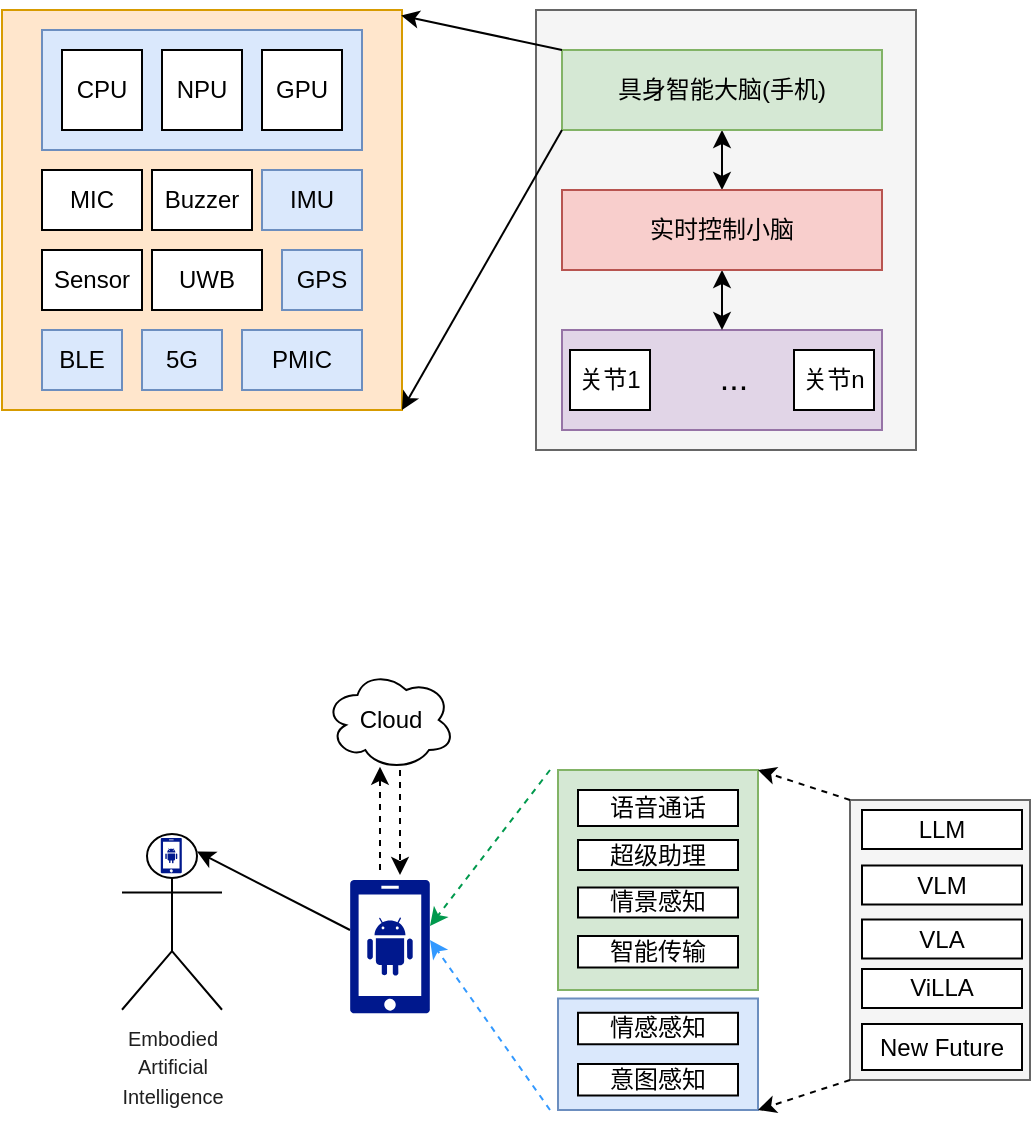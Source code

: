 <mxfile version="26.1.0">
  <diagram name="第 1 页" id="d9FgsTTPN8frSzhK8Qig">
    <mxGraphModel dx="683" dy="329" grid="0" gridSize="10" guides="1" tooltips="1" connect="1" arrows="1" fold="1" page="1" pageScale="1" pageWidth="827" pageHeight="1169" background="none" math="0" shadow="0">
      <root>
        <mxCell id="0" />
        <mxCell id="1" parent="0" />
        <mxCell id="CI35cIFT2is_V0Kbj9Z2-85" value="" style="rounded=0;whiteSpace=wrap;html=1;fillColor=#f5f5f5;strokeColor=#666666;fontColor=#333333;" vertex="1" parent="1">
          <mxGeometry x="554" y="555" width="90" height="140" as="geometry" />
        </mxCell>
        <mxCell id="CI35cIFT2is_V0Kbj9Z2-83" value="" style="rounded=0;whiteSpace=wrap;html=1;fillColor=#dae8fc;strokeColor=#6c8ebf;" vertex="1" parent="1">
          <mxGeometry x="408" y="654.25" width="100" height="55.75" as="geometry" />
        </mxCell>
        <mxCell id="CI35cIFT2is_V0Kbj9Z2-32" value="" style="rounded=0;whiteSpace=wrap;html=1;fillColor=#f5f5f5;fontColor=#333333;strokeColor=#666666;" vertex="1" parent="1">
          <mxGeometry x="397" y="160" width="190" height="220" as="geometry" />
        </mxCell>
        <mxCell id="CI35cIFT2is_V0Kbj9Z2-29" value="" style="rounded=0;whiteSpace=wrap;html=1;fillColor=#e1d5e7;strokeColor=#9673a6;" vertex="1" parent="1">
          <mxGeometry x="410" y="320" width="160" height="50" as="geometry" />
        </mxCell>
        <mxCell id="CI35cIFT2is_V0Kbj9Z2-25" style="edgeStyle=orthogonalEdgeStyle;rounded=0;orthogonalLoop=1;jettySize=auto;html=1;exitX=0.5;exitY=1;exitDx=0;exitDy=0;entryX=0.5;entryY=0;entryDx=0;entryDy=0;startArrow=classic;startFill=1;strokeColor=#000000;" edge="1" parent="1" source="CI35cIFT2is_V0Kbj9Z2-16" target="CI35cIFT2is_V0Kbj9Z2-24">
          <mxGeometry relative="1" as="geometry" />
        </mxCell>
        <mxCell id="CI35cIFT2is_V0Kbj9Z2-16" value="具身智能大脑(手机)" style="rounded=0;whiteSpace=wrap;html=1;fillColor=#d5e8d4;strokeColor=#82b366;" vertex="1" parent="1">
          <mxGeometry x="410" y="180" width="160" height="40" as="geometry" />
        </mxCell>
        <mxCell id="CI35cIFT2is_V0Kbj9Z2-31" style="edgeStyle=orthogonalEdgeStyle;rounded=0;orthogonalLoop=1;jettySize=auto;html=1;exitX=0.5;exitY=1;exitDx=0;exitDy=0;entryX=0.5;entryY=0;entryDx=0;entryDy=0;startArrow=classic;startFill=1;" edge="1" parent="1" source="CI35cIFT2is_V0Kbj9Z2-24" target="CI35cIFT2is_V0Kbj9Z2-29">
          <mxGeometry relative="1" as="geometry" />
        </mxCell>
        <mxCell id="CI35cIFT2is_V0Kbj9Z2-24" value="实时控制小脑" style="rounded=0;whiteSpace=wrap;html=1;fillColor=#f8cecc;strokeColor=#b85450;" vertex="1" parent="1">
          <mxGeometry x="410" y="250" width="160" height="40" as="geometry" />
        </mxCell>
        <mxCell id="CI35cIFT2is_V0Kbj9Z2-26" value="关节1" style="rounded=0;whiteSpace=wrap;html=1;" vertex="1" parent="1">
          <mxGeometry x="414" y="330" width="40" height="30" as="geometry" />
        </mxCell>
        <mxCell id="CI35cIFT2is_V0Kbj9Z2-28" value="关节n" style="rounded=0;whiteSpace=wrap;html=1;" vertex="1" parent="1">
          <mxGeometry x="526" y="330" width="40" height="30" as="geometry" />
        </mxCell>
        <mxCell id="CI35cIFT2is_V0Kbj9Z2-30" value="..." style="text;strokeColor=none;align=center;fillColor=none;html=1;verticalAlign=middle;whiteSpace=wrap;rounded=0;fontSize=17;" vertex="1" parent="1">
          <mxGeometry x="466" y="330" width="60" height="30" as="geometry" />
        </mxCell>
        <mxCell id="CI35cIFT2is_V0Kbj9Z2-33" value="" style="group" vertex="1" connectable="0" parent="1">
          <mxGeometry x="130" y="160" width="200" height="200" as="geometry" />
        </mxCell>
        <mxCell id="CI35cIFT2is_V0Kbj9Z2-15" value="" style="rounded=0;whiteSpace=wrap;html=1;fillColor=#ffe6cc;strokeColor=#d79b00;" vertex="1" parent="CI35cIFT2is_V0Kbj9Z2-33">
          <mxGeometry width="200" height="200" as="geometry" />
        </mxCell>
        <mxCell id="CI35cIFT2is_V0Kbj9Z2-4" value="" style="rounded=0;whiteSpace=wrap;html=1;fillColor=#dae8fc;strokeColor=#6c8ebf;" vertex="1" parent="CI35cIFT2is_V0Kbj9Z2-33">
          <mxGeometry x="20" y="10" width="160" height="60" as="geometry" />
        </mxCell>
        <mxCell id="CI35cIFT2is_V0Kbj9Z2-1" value="CPU" style="rounded=0;whiteSpace=wrap;html=1;" vertex="1" parent="CI35cIFT2is_V0Kbj9Z2-33">
          <mxGeometry x="30" y="20" width="40" height="40" as="geometry" />
        </mxCell>
        <mxCell id="CI35cIFT2is_V0Kbj9Z2-2" value="NPU" style="rounded=0;whiteSpace=wrap;html=1;" vertex="1" parent="CI35cIFT2is_V0Kbj9Z2-33">
          <mxGeometry x="80" y="20" width="40" height="40" as="geometry" />
        </mxCell>
        <mxCell id="CI35cIFT2is_V0Kbj9Z2-3" value="GPU" style="rounded=0;whiteSpace=wrap;html=1;" vertex="1" parent="CI35cIFT2is_V0Kbj9Z2-33">
          <mxGeometry x="130" y="20" width="40" height="40" as="geometry" />
        </mxCell>
        <mxCell id="CI35cIFT2is_V0Kbj9Z2-6" value="MIC" style="rounded=0;whiteSpace=wrap;html=1;" vertex="1" parent="CI35cIFT2is_V0Kbj9Z2-33">
          <mxGeometry x="20" y="80" width="50" height="30" as="geometry" />
        </mxCell>
        <mxCell id="CI35cIFT2is_V0Kbj9Z2-7" value="Buzzer" style="rounded=0;whiteSpace=wrap;html=1;" vertex="1" parent="CI35cIFT2is_V0Kbj9Z2-33">
          <mxGeometry x="75" y="80" width="50" height="30" as="geometry" />
        </mxCell>
        <mxCell id="CI35cIFT2is_V0Kbj9Z2-8" value="IMU" style="rounded=0;whiteSpace=wrap;html=1;fillColor=#dae8fc;strokeColor=#6c8ebf;" vertex="1" parent="CI35cIFT2is_V0Kbj9Z2-33">
          <mxGeometry x="130" y="80" width="50" height="30" as="geometry" />
        </mxCell>
        <mxCell id="CI35cIFT2is_V0Kbj9Z2-9" value="Sensor" style="rounded=0;whiteSpace=wrap;html=1;" vertex="1" parent="CI35cIFT2is_V0Kbj9Z2-33">
          <mxGeometry x="20" y="120" width="50" height="30" as="geometry" />
        </mxCell>
        <mxCell id="CI35cIFT2is_V0Kbj9Z2-10" value="UWB" style="rounded=0;whiteSpace=wrap;html=1;" vertex="1" parent="CI35cIFT2is_V0Kbj9Z2-33">
          <mxGeometry x="75" y="120" width="55" height="30" as="geometry" />
        </mxCell>
        <mxCell id="CI35cIFT2is_V0Kbj9Z2-11" value="GPS" style="rounded=0;whiteSpace=wrap;html=1;fillColor=#dae8fc;strokeColor=#6c8ebf;" vertex="1" parent="CI35cIFT2is_V0Kbj9Z2-33">
          <mxGeometry x="140" y="120" width="40" height="30" as="geometry" />
        </mxCell>
        <mxCell id="CI35cIFT2is_V0Kbj9Z2-12" value="BLE" style="rounded=0;whiteSpace=wrap;html=1;fillColor=#dae8fc;strokeColor=#6c8ebf;" vertex="1" parent="CI35cIFT2is_V0Kbj9Z2-33">
          <mxGeometry x="20" y="160" width="40" height="30" as="geometry" />
        </mxCell>
        <mxCell id="CI35cIFT2is_V0Kbj9Z2-13" value="5G" style="rounded=0;whiteSpace=wrap;html=1;fillColor=#dae8fc;strokeColor=#6c8ebf;" vertex="1" parent="CI35cIFT2is_V0Kbj9Z2-33">
          <mxGeometry x="70" y="160" width="40" height="30" as="geometry" />
        </mxCell>
        <mxCell id="CI35cIFT2is_V0Kbj9Z2-14" value="PMIC" style="rounded=0;whiteSpace=wrap;html=1;fillColor=#dae8fc;strokeColor=#6c8ebf;" vertex="1" parent="CI35cIFT2is_V0Kbj9Z2-33">
          <mxGeometry x="120" y="160" width="60" height="30" as="geometry" />
        </mxCell>
        <mxCell id="CI35cIFT2is_V0Kbj9Z2-35" value="" style="endArrow=classic;html=1;rounded=0;entryX=0.998;entryY=0.014;entryDx=0;entryDy=0;entryPerimeter=0;exitX=0;exitY=0;exitDx=0;exitDy=0;" edge="1" parent="1" source="CI35cIFT2is_V0Kbj9Z2-16" target="CI35cIFT2is_V0Kbj9Z2-15">
          <mxGeometry width="50" height="50" relative="1" as="geometry">
            <mxPoint x="320" y="270" as="sourcePoint" />
            <mxPoint x="370" y="220" as="targetPoint" />
          </mxGeometry>
        </mxCell>
        <mxCell id="CI35cIFT2is_V0Kbj9Z2-36" value="" style="endArrow=classic;html=1;rounded=0;entryX=1;entryY=1;entryDx=0;entryDy=0;exitX=0;exitY=1;exitDx=0;exitDy=0;" edge="1" parent="1" source="CI35cIFT2is_V0Kbj9Z2-16" target="CI35cIFT2is_V0Kbj9Z2-15">
          <mxGeometry width="50" height="50" relative="1" as="geometry">
            <mxPoint x="340" y="300" as="sourcePoint" />
            <mxPoint x="390" y="250" as="targetPoint" />
          </mxGeometry>
        </mxCell>
        <mxCell id="CI35cIFT2is_V0Kbj9Z2-44" value="" style="sketch=0;aspect=fixed;pointerEvents=1;shadow=0;dashed=0;html=1;strokeColor=none;labelPosition=center;verticalLabelPosition=bottom;verticalAlign=top;align=center;fillColor=#00188D;shape=mxgraph.mscae.enterprise.android_phone" vertex="1" parent="1">
          <mxGeometry x="304" y="595" width="40" height="66.67" as="geometry" />
        </mxCell>
        <mxCell id="CI35cIFT2is_V0Kbj9Z2-46" value="Cloud" style="ellipse;shape=cloud;whiteSpace=wrap;html=1;" vertex="1" parent="1">
          <mxGeometry x="291.5" y="490" width="65" height="50" as="geometry" />
        </mxCell>
        <mxCell id="CI35cIFT2is_V0Kbj9Z2-51" value="" style="endArrow=classic;html=1;rounded=0;entryX=0.75;entryY=0.1;entryDx=0;entryDy=0;entryPerimeter=0;" edge="1" parent="1" target="CI35cIFT2is_V0Kbj9Z2-42">
          <mxGeometry width="50" height="50" relative="1" as="geometry">
            <mxPoint x="304" y="620" as="sourcePoint" />
            <mxPoint x="230" y="600" as="targetPoint" />
          </mxGeometry>
        </mxCell>
        <mxCell id="CI35cIFT2is_V0Kbj9Z2-54" value="" style="endArrow=classic;html=1;rounded=0;dashed=1;strokeColor=light-dark(#3399FF,#8282FF);" edge="1" parent="1">
          <mxGeometry width="50" height="50" relative="1" as="geometry">
            <mxPoint x="404" y="710" as="sourcePoint" />
            <mxPoint x="344" y="625" as="targetPoint" />
          </mxGeometry>
        </mxCell>
        <mxCell id="CI35cIFT2is_V0Kbj9Z2-55" value="" style="endArrow=classic;html=1;rounded=0;dashed=1;strokeColor=#00994D;" edge="1" parent="1">
          <mxGeometry width="50" height="50" relative="1" as="geometry">
            <mxPoint x="404" y="540" as="sourcePoint" />
            <mxPoint x="344" y="618" as="targetPoint" />
          </mxGeometry>
        </mxCell>
        <mxCell id="CI35cIFT2is_V0Kbj9Z2-56" value="LLM" style="rounded=0;whiteSpace=wrap;html=1;" vertex="1" parent="1">
          <mxGeometry x="560" y="560" width="80" height="19.5" as="geometry" />
        </mxCell>
        <mxCell id="CI35cIFT2is_V0Kbj9Z2-57" value="VLM" style="rounded=0;whiteSpace=wrap;html=1;" vertex="1" parent="1">
          <mxGeometry x="560" y="587.75" width="80" height="19.5" as="geometry" />
        </mxCell>
        <mxCell id="CI35cIFT2is_V0Kbj9Z2-58" value="VLA" style="rounded=0;whiteSpace=wrap;html=1;" vertex="1" parent="1">
          <mxGeometry x="560" y="614.75" width="80" height="19.5" as="geometry" />
        </mxCell>
        <mxCell id="CI35cIFT2is_V0Kbj9Z2-59" value="ViLLA" style="rounded=0;whiteSpace=wrap;html=1;" vertex="1" parent="1">
          <mxGeometry x="560" y="639.5" width="80" height="19.5" as="geometry" />
        </mxCell>
        <mxCell id="CI35cIFT2is_V0Kbj9Z2-62" value="" style="group;fillColor=#dae8fc;strokeColor=#6c8ebf;container=0;" vertex="1" connectable="0" parent="1">
          <mxGeometry x="408" y="540" width="100" height="110" as="geometry" />
        </mxCell>
        <mxCell id="CI35cIFT2is_V0Kbj9Z2-63" value="情感感知" style="rounded=0;whiteSpace=wrap;html=1;" vertex="1" parent="1">
          <mxGeometry x="418" y="661.38" width="80" height="15.75" as="geometry" />
        </mxCell>
        <mxCell id="CI35cIFT2is_V0Kbj9Z2-64" value="意图感知" style="rounded=0;whiteSpace=wrap;html=1;" vertex="1" parent="1">
          <mxGeometry x="418" y="687" width="80" height="15.75" as="geometry" />
        </mxCell>
        <mxCell id="CI35cIFT2is_V0Kbj9Z2-65" value="" style="endArrow=classic;html=1;rounded=0;entryX=0.423;entryY=0.968;entryDx=0;entryDy=0;entryPerimeter=0;dashed=1;" edge="1" parent="1" target="CI35cIFT2is_V0Kbj9Z2-46">
          <mxGeometry width="50" height="50" relative="1" as="geometry">
            <mxPoint x="319" y="590" as="sourcePoint" />
            <mxPoint x="349" y="550" as="targetPoint" />
          </mxGeometry>
        </mxCell>
        <mxCell id="CI35cIFT2is_V0Kbj9Z2-66" value="" style="endArrow=classic;html=1;rounded=0;exitX=0.577;exitY=1;exitDx=0;exitDy=0;exitPerimeter=0;dashed=1;" edge="1" parent="1" source="CI35cIFT2is_V0Kbj9Z2-46">
          <mxGeometry width="50" height="50" relative="1" as="geometry">
            <mxPoint x="327.25" y="540" as="sourcePoint" />
            <mxPoint x="329" y="592.5" as="targetPoint" />
          </mxGeometry>
        </mxCell>
        <mxCell id="CI35cIFT2is_V0Kbj9Z2-61" value="" style="rounded=0;whiteSpace=wrap;html=1;fillColor=#d5e8d4;strokeColor=#82b366;" vertex="1" parent="1">
          <mxGeometry x="408" y="540" width="100" height="110" as="geometry" />
        </mxCell>
        <mxCell id="CI35cIFT2is_V0Kbj9Z2-45" value="语音通话" style="rounded=0;whiteSpace=wrap;html=1;" vertex="1" parent="1">
          <mxGeometry x="418" y="550" width="80" height="18" as="geometry" />
        </mxCell>
        <mxCell id="CI35cIFT2is_V0Kbj9Z2-48" value="超级助理" style="rounded=0;whiteSpace=wrap;html=1;" vertex="1" parent="1">
          <mxGeometry x="418" y="575" width="80" height="15" as="geometry" />
        </mxCell>
        <mxCell id="CI35cIFT2is_V0Kbj9Z2-52" value="智能传输" style="rounded=0;whiteSpace=wrap;html=1;" vertex="1" parent="1">
          <mxGeometry x="418" y="623" width="80" height="15.75" as="geometry" />
        </mxCell>
        <mxCell id="CI35cIFT2is_V0Kbj9Z2-60" value="情景感知" style="rounded=0;whiteSpace=wrap;html=1;" vertex="1" parent="1">
          <mxGeometry x="418" y="598.75" width="80" height="15" as="geometry" />
        </mxCell>
        <mxCell id="CI35cIFT2is_V0Kbj9Z2-84" value="New Future" style="rounded=0;whiteSpace=wrap;html=1;" vertex="1" parent="1">
          <mxGeometry x="560" y="667" width="80" height="23" as="geometry" />
        </mxCell>
        <mxCell id="CI35cIFT2is_V0Kbj9Z2-88" value="" style="endArrow=classic;html=1;rounded=0;dashed=1;strokeColor=light-dark(#000000,#8282FF);exitX=0;exitY=1;exitDx=0;exitDy=0;" edge="1" parent="1" source="CI35cIFT2is_V0Kbj9Z2-85">
          <mxGeometry width="50" height="50" relative="1" as="geometry">
            <mxPoint x="568" y="795" as="sourcePoint" />
            <mxPoint x="508" y="710" as="targetPoint" />
          </mxGeometry>
        </mxCell>
        <mxCell id="CI35cIFT2is_V0Kbj9Z2-89" value="" style="endArrow=classic;html=1;rounded=0;dashed=1;strokeColor=light-dark(#000000,#8282FF);exitX=0;exitY=0;exitDx=0;exitDy=0;" edge="1" parent="1" source="CI35cIFT2is_V0Kbj9Z2-85">
          <mxGeometry width="50" height="50" relative="1" as="geometry">
            <mxPoint x="554" y="525" as="sourcePoint" />
            <mxPoint x="508" y="540" as="targetPoint" />
          </mxGeometry>
        </mxCell>
        <mxCell id="CI35cIFT2is_V0Kbj9Z2-90" value="" style="group" vertex="1" connectable="0" parent="1">
          <mxGeometry x="190" y="572" width="50" height="87.87" as="geometry" />
        </mxCell>
        <mxCell id="CI35cIFT2is_V0Kbj9Z2-42" value="&lt;span style=&quot;color: rgb(31, 31, 31); font-family: Arial, sans-serif; text-align: start; text-wrap: wrap; background-color: rgb(255, 255, 255);&quot;&gt;&lt;font style=&quot;font-size: 10px;&quot;&gt;Embodied Artificial Intelligence&lt;/font&gt;&lt;/span&gt;" style="shape=umlActor;verticalLabelPosition=bottom;verticalAlign=top;html=1;outlineConnect=0;" vertex="1" parent="CI35cIFT2is_V0Kbj9Z2-90">
          <mxGeometry width="50" height="87.87" as="geometry" />
        </mxCell>
        <mxCell id="CI35cIFT2is_V0Kbj9Z2-47" value="" style="sketch=0;aspect=fixed;pointerEvents=1;shadow=0;dashed=0;html=1;strokeColor=none;labelPosition=center;verticalLabelPosition=bottom;verticalAlign=top;align=center;fillColor=#00188D;shape=mxgraph.mscae.enterprise.android_phone" vertex="1" parent="CI35cIFT2is_V0Kbj9Z2-90">
          <mxGeometry x="19.375" y="2" width="10.544" height="17.574" as="geometry" />
        </mxCell>
      </root>
    </mxGraphModel>
  </diagram>
</mxfile>
